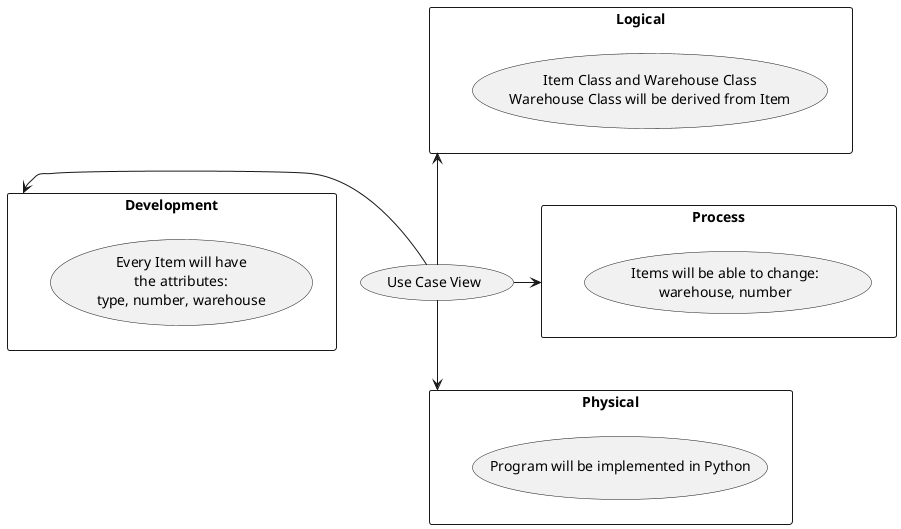 @startuml
usecase (Use Case View) as UC0
rectangle Development {
  usecase UC1 as "Every Item will have
the attributes:
type, number, warehouse"
}
rectangle Process {
  usecase UC2 as "Items will be able to change: 
warehouse, number"
}
rectangle Logical {
  usecase UC3 as "Item Class and Warehouse Class
Warehouse Class will be derived from Item"
}
rectangle Physical {
  usecase UC4 as "Program will be implemented in Python"
}
UC0 -left-> Development
UC0 -right-> Process
UC0 -up-> Logical
UC0 -down-> Physical
@enduml